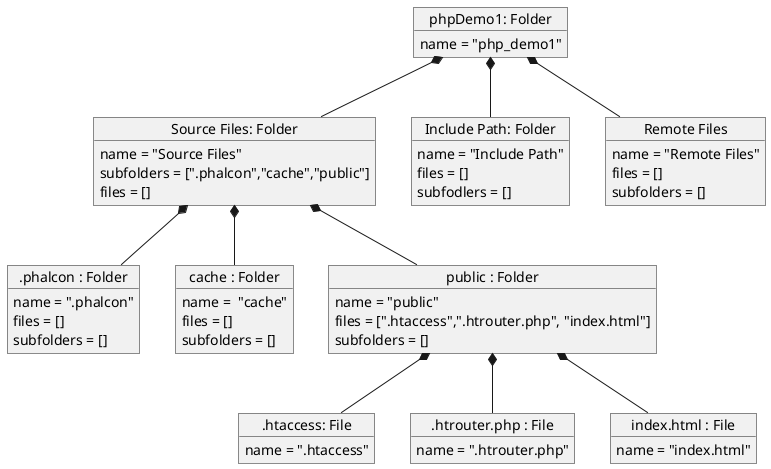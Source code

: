 @startuml

object "phpDemo1: Folder" as mainFolder {
    name = "php_demo1"
}

object "Source Files: Folder" as sf1{
    name = "Source Files"
    subfolders = [".phalcon","cache","public"]
    files = []
}
object "Include Path: Folder" as sf2{
    name = "Include Path"
    files = []
    subfodlers = []
}
object "Remote Files" as sf3{
    name = "Remote Files"
    files = []
    subfolders = []
}

object ".phalcon : Folder" as sf4{
    name = ".phalcon"
    files = []
    subfolders = []
}
object "cache : Folder" as sf5{
    name =  "cache"
    files = []
    subfolders = []
}
object "public : Folder" as sf6{
    name = "public"
    files = [".htaccess",".htrouter.php", "index.html"]
    subfolders = []
}
object ".htaccess: File" as f1{
     name = ".htaccess"
}

object ".htrouter.php : File" as f2{
     name = ".htrouter.php"
}

object "index.html : File" as f3{
    name = "index.html"
}

mainFolder *-- sf1
mainFolder *-- sf2
mainFolder *-- sf3

sf1 *-- sf4
sf1 *-- sf5
sf1 *-- sf6

sf6 *-- f1
sf6 *-- f2
sf6 *-- f3

@enduml